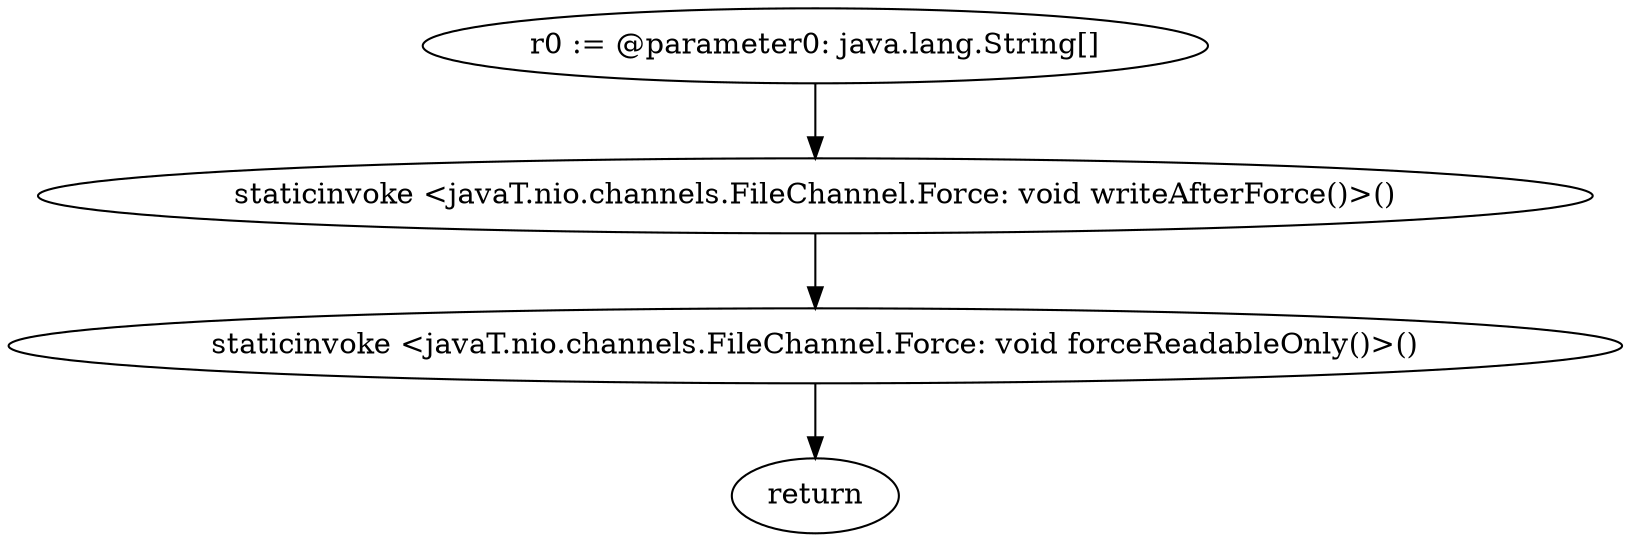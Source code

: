 digraph "unitGraph" {
    "r0 := @parameter0: java.lang.String[]"
    "staticinvoke <javaT.nio.channels.FileChannel.Force: void writeAfterForce()>()"
    "staticinvoke <javaT.nio.channels.FileChannel.Force: void forceReadableOnly()>()"
    "return"
    "r0 := @parameter0: java.lang.String[]"->"staticinvoke <javaT.nio.channels.FileChannel.Force: void writeAfterForce()>()";
    "staticinvoke <javaT.nio.channels.FileChannel.Force: void writeAfterForce()>()"->"staticinvoke <javaT.nio.channels.FileChannel.Force: void forceReadableOnly()>()";
    "staticinvoke <javaT.nio.channels.FileChannel.Force: void forceReadableOnly()>()"->"return";
}
